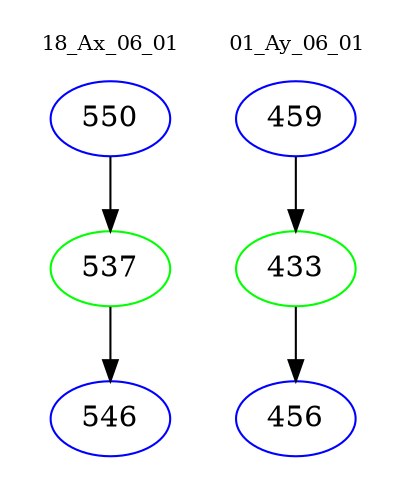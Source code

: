 digraph{
subgraph cluster_0 {
color = white
label = "18_Ax_06_01";
fontsize=10;
T0_550 [label="550", color="blue"]
T0_550 -> T0_537 [color="black"]
T0_537 [label="537", color="green"]
T0_537 -> T0_546 [color="black"]
T0_546 [label="546", color="blue"]
}
subgraph cluster_1 {
color = white
label = "01_Ay_06_01";
fontsize=10;
T1_459 [label="459", color="blue"]
T1_459 -> T1_433 [color="black"]
T1_433 [label="433", color="green"]
T1_433 -> T1_456 [color="black"]
T1_456 [label="456", color="blue"]
}
}
